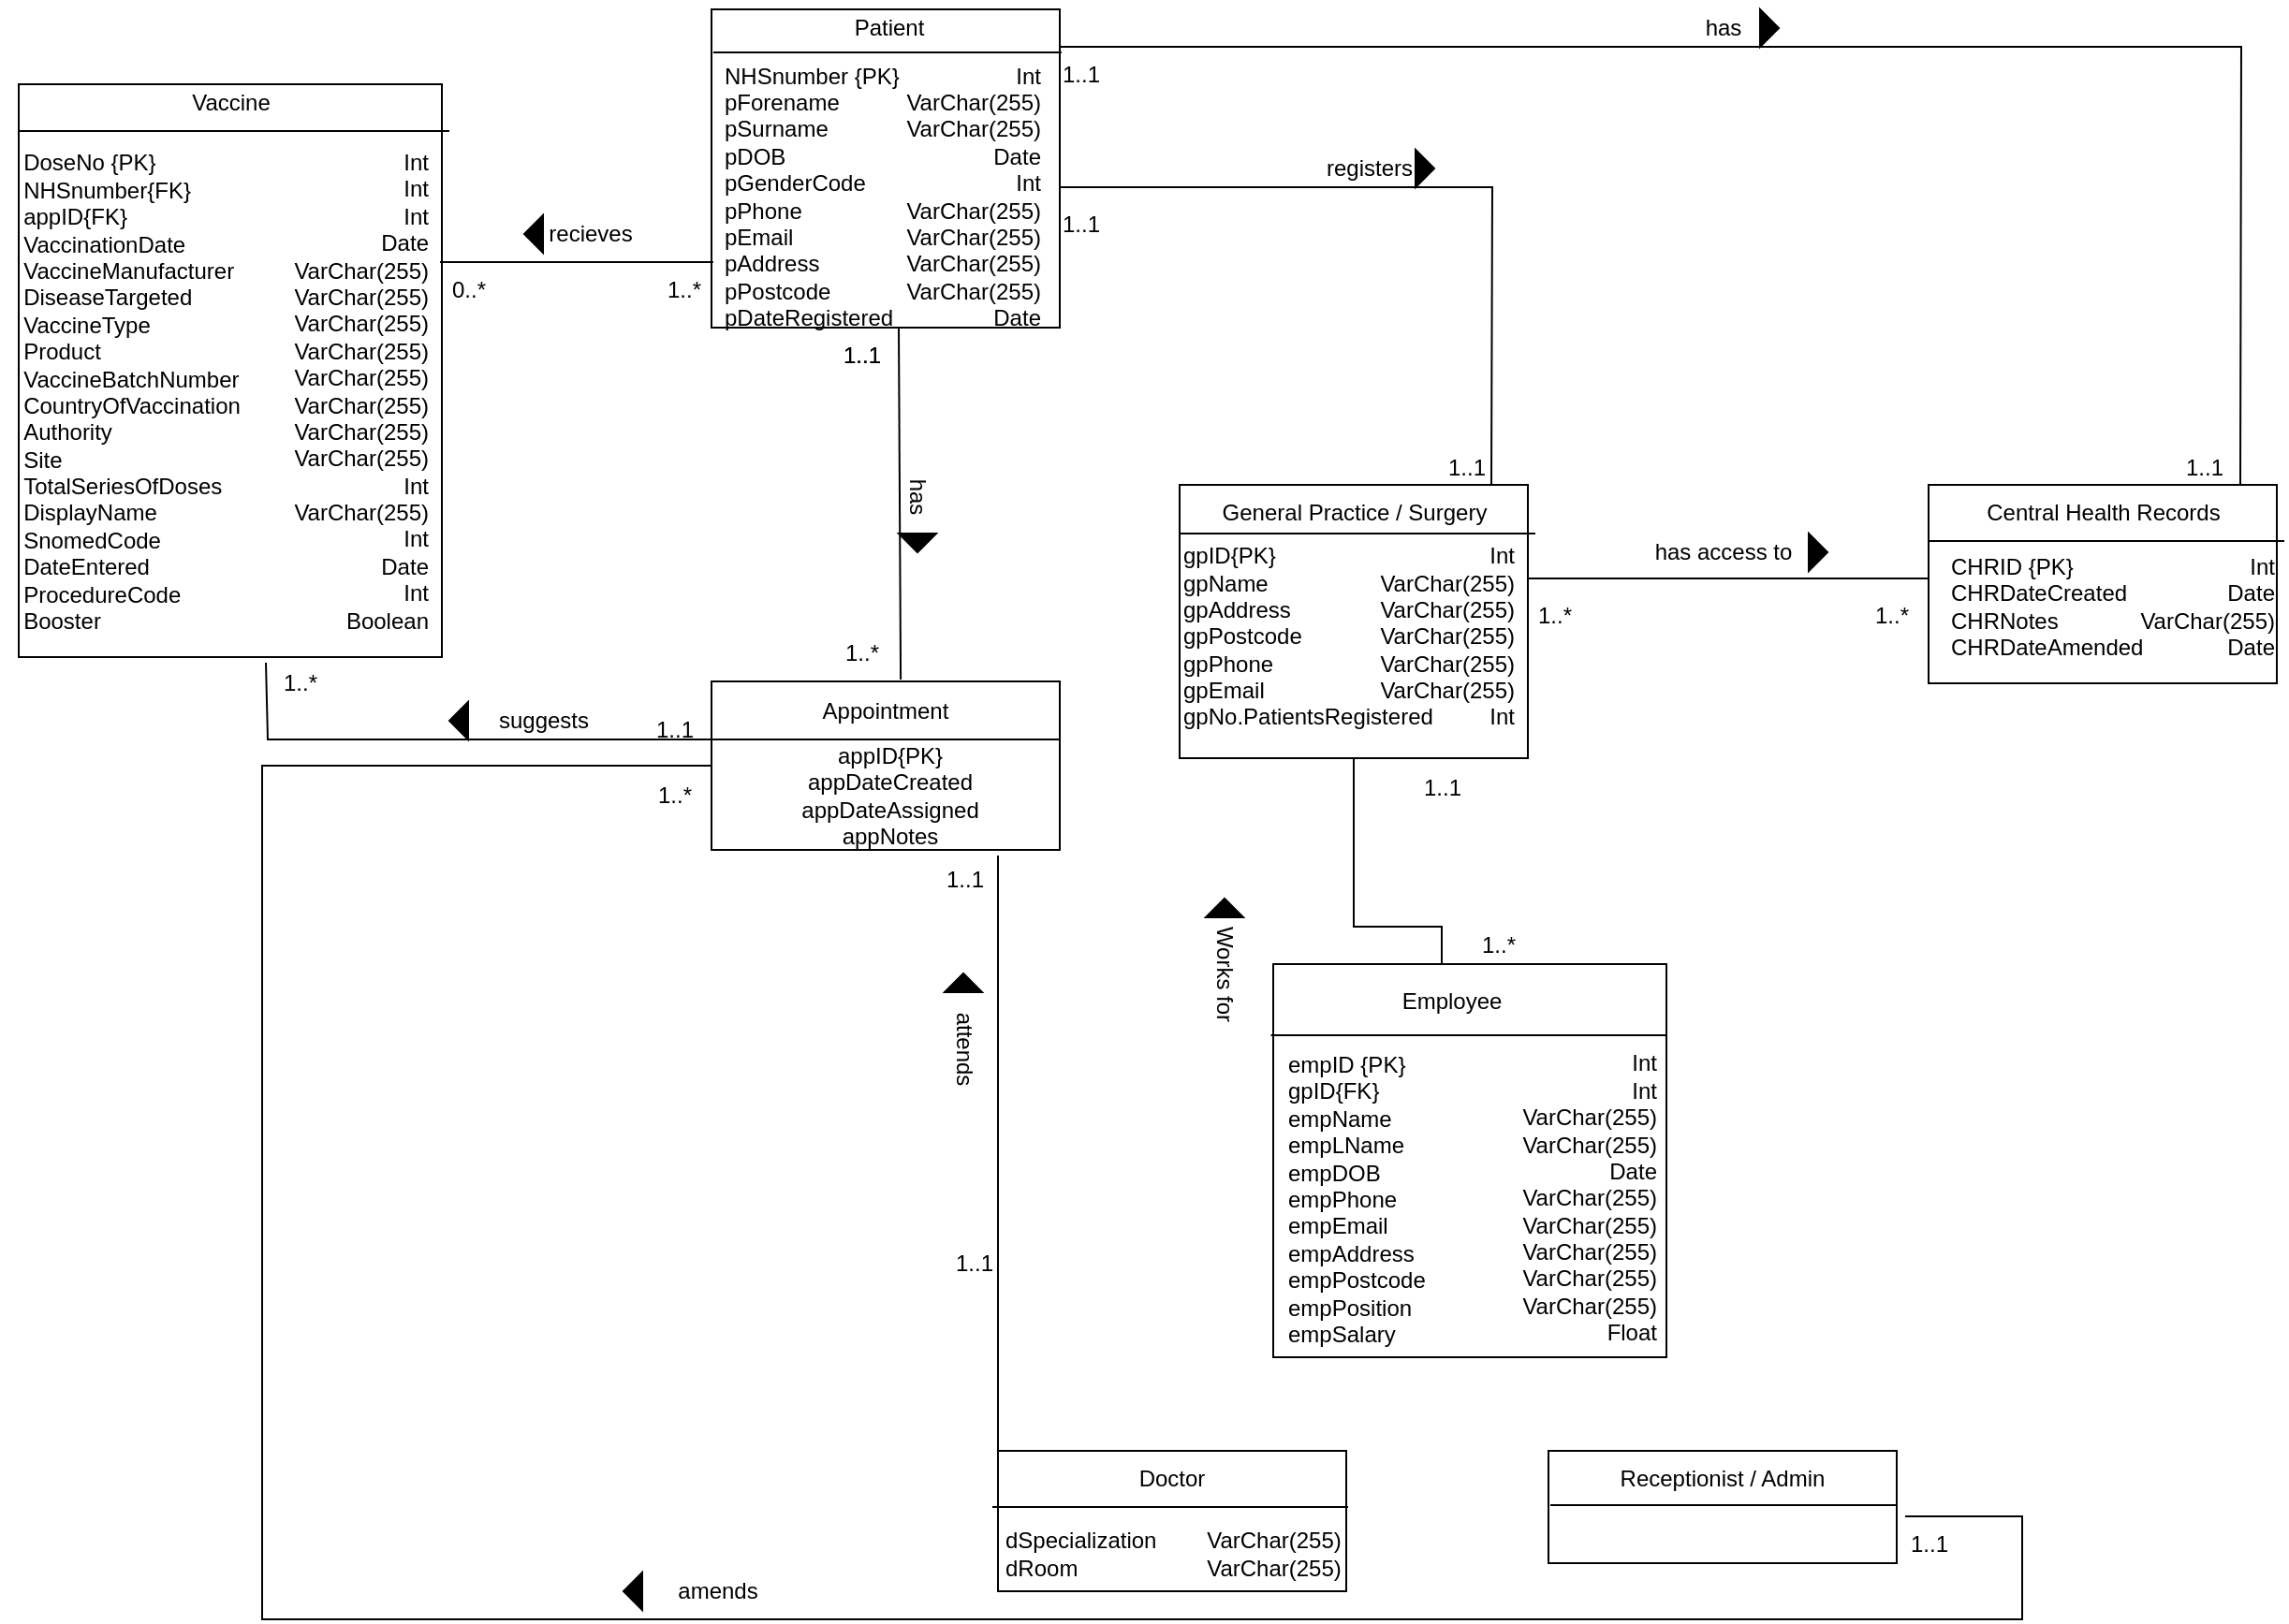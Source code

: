 <mxfile version="20.8.20" type="github">
  <diagram name="Page-1" id="qYfQutPJ-sFfz8ikCnP6">
    <mxGraphModel dx="1507" dy="745" grid="1" gridSize="10" guides="1" tooltips="1" connect="1" arrows="1" fold="1" page="1" pageScale="1" pageWidth="827" pageHeight="1169" math="0" shadow="0">
      <root>
        <mxCell id="0" />
        <mxCell id="1" parent="0" />
        <mxCell id="fiyiwOHagAMcbI06cj-v-1" value="" style="rounded=0;whiteSpace=wrap;html=1;" vertex="1" parent="1">
          <mxGeometry x="390" y="324" width="186" height="146" as="geometry" />
        </mxCell>
        <mxCell id="fiyiwOHagAMcbI06cj-v-2" value="" style="endArrow=none;html=1;rounded=0;" edge="1" parent="1">
          <mxGeometry width="50" height="50" relative="1" as="geometry">
            <mxPoint x="390" y="350" as="sourcePoint" />
            <mxPoint x="580" y="350" as="targetPoint" />
          </mxGeometry>
        </mxCell>
        <mxCell id="fiyiwOHagAMcbI06cj-v-3" value="General Practice / Surgery" style="text;html=1;strokeColor=none;fillColor=none;align=center;verticalAlign=middle;whiteSpace=wrap;rounded=0;" vertex="1" parent="1">
          <mxGeometry x="409.5" y="324" width="147" height="30" as="geometry" />
        </mxCell>
        <mxCell id="fiyiwOHagAMcbI06cj-v-4" value="" style="rounded=0;whiteSpace=wrap;html=1;" vertex="1" parent="1">
          <mxGeometry x="790" y="324" width="186" height="106" as="geometry" />
        </mxCell>
        <mxCell id="fiyiwOHagAMcbI06cj-v-5" value="" style="endArrow=none;html=1;rounded=0;" edge="1" parent="1">
          <mxGeometry width="50" height="50" relative="1" as="geometry">
            <mxPoint x="790" y="354" as="sourcePoint" />
            <mxPoint x="980" y="354" as="targetPoint" />
          </mxGeometry>
        </mxCell>
        <mxCell id="fiyiwOHagAMcbI06cj-v-6" value="Central Health Records" style="text;html=1;strokeColor=none;fillColor=none;align=center;verticalAlign=middle;whiteSpace=wrap;rounded=0;" vertex="1" parent="1">
          <mxGeometry x="809.5" y="324" width="147" height="30" as="geometry" />
        </mxCell>
        <mxCell id="fiyiwOHagAMcbI06cj-v-7" value="" style="rounded=0;whiteSpace=wrap;html=1;" vertex="1" parent="1">
          <mxGeometry x="140" y="70" width="186" height="170" as="geometry" />
        </mxCell>
        <mxCell id="fiyiwOHagAMcbI06cj-v-8" value="" style="endArrow=none;html=1;rounded=0;entryX=1.005;entryY=0.135;entryDx=0;entryDy=0;entryPerimeter=0;exitX=0.005;exitY=0.135;exitDx=0;exitDy=0;exitPerimeter=0;" edge="1" parent="1" source="fiyiwOHagAMcbI06cj-v-7" target="fiyiwOHagAMcbI06cj-v-7">
          <mxGeometry width="50" height="50" relative="1" as="geometry">
            <mxPoint x="140" y="180" as="sourcePoint" />
            <mxPoint x="190" y="130" as="targetPoint" />
          </mxGeometry>
        </mxCell>
        <mxCell id="fiyiwOHagAMcbI06cj-v-9" value="Patient" style="text;html=1;strokeColor=none;fillColor=none;align=center;verticalAlign=middle;whiteSpace=wrap;rounded=0;" vertex="1" parent="1">
          <mxGeometry x="175" y="65" width="120" height="30" as="geometry" />
        </mxCell>
        <mxCell id="fiyiwOHagAMcbI06cj-v-10" value="" style="rounded=0;whiteSpace=wrap;html=1;" vertex="1" parent="1">
          <mxGeometry x="293" y="840" width="186" height="75" as="geometry" />
        </mxCell>
        <mxCell id="fiyiwOHagAMcbI06cj-v-11" value="" style="endArrow=none;html=1;rounded=0;" edge="1" parent="1">
          <mxGeometry width="50" height="50" relative="1" as="geometry">
            <mxPoint x="290" y="870" as="sourcePoint" />
            <mxPoint x="480" y="870" as="targetPoint" />
          </mxGeometry>
        </mxCell>
        <mxCell id="fiyiwOHagAMcbI06cj-v-12" value="Doctor" style="text;html=1;strokeColor=none;fillColor=none;align=center;verticalAlign=middle;whiteSpace=wrap;rounded=0;" vertex="1" parent="1">
          <mxGeometry x="326" y="840" width="120" height="30" as="geometry" />
        </mxCell>
        <mxCell id="fiyiwOHagAMcbI06cj-v-13" value="" style="rounded=0;whiteSpace=wrap;html=1;" vertex="1" parent="1">
          <mxGeometry x="587" y="840" width="186" height="60" as="geometry" />
        </mxCell>
        <mxCell id="fiyiwOHagAMcbI06cj-v-14" value="" style="endArrow=none;html=1;rounded=0;" edge="1" parent="1">
          <mxGeometry width="50" height="50" relative="1" as="geometry">
            <mxPoint x="588" y="869" as="sourcePoint" />
            <mxPoint x="773" y="869" as="targetPoint" />
          </mxGeometry>
        </mxCell>
        <mxCell id="fiyiwOHagAMcbI06cj-v-15" value="Receptionist / Admin" style="text;html=1;strokeColor=none;fillColor=none;align=center;verticalAlign=middle;whiteSpace=wrap;rounded=0;" vertex="1" parent="1">
          <mxGeometry x="620" y="840" width="120" height="30" as="geometry" />
        </mxCell>
        <mxCell id="fiyiwOHagAMcbI06cj-v-16" value="" style="rounded=0;whiteSpace=wrap;html=1;" vertex="1" parent="1">
          <mxGeometry x="140" y="429" width="186" height="90" as="geometry" />
        </mxCell>
        <mxCell id="fiyiwOHagAMcbI06cj-v-17" value="" style="endArrow=none;html=1;rounded=0;entryX=1;entryY=0.344;entryDx=0;entryDy=0;entryPerimeter=0;" edge="1" parent="1" target="fiyiwOHagAMcbI06cj-v-16">
          <mxGeometry width="50" height="50" relative="1" as="geometry">
            <mxPoint x="140" y="460" as="sourcePoint" />
            <mxPoint x="190" y="410" as="targetPoint" />
          </mxGeometry>
        </mxCell>
        <mxCell id="fiyiwOHagAMcbI06cj-v-18" value="Appointment" style="text;html=1;strokeColor=none;fillColor=none;align=center;verticalAlign=middle;whiteSpace=wrap;rounded=0;" vertex="1" parent="1">
          <mxGeometry x="173" y="430" width="120" height="30" as="geometry" />
        </mxCell>
        <mxCell id="fiyiwOHagAMcbI06cj-v-19" value="" style="endArrow=none;html=1;rounded=0;endFill=0;" edge="1" parent="1">
          <mxGeometry width="50" height="50" relative="1" as="geometry">
            <mxPoint x="576" y="374" as="sourcePoint" />
            <mxPoint x="790" y="374" as="targetPoint" />
          </mxGeometry>
        </mxCell>
        <mxCell id="fiyiwOHagAMcbI06cj-v-20" value="has access to" style="text;html=1;align=center;verticalAlign=middle;resizable=0;points=[];autosize=1;strokeColor=none;fillColor=none;" vertex="1" parent="1">
          <mxGeometry x="630" y="345" width="100" height="30" as="geometry" />
        </mxCell>
        <mxCell id="fiyiwOHagAMcbI06cj-v-21" value="1..*" style="text;html=1;align=center;verticalAlign=middle;resizable=0;points=[];autosize=1;strokeColor=none;fillColor=none;" vertex="1" parent="1">
          <mxGeometry x="570" y="379" width="40" height="30" as="geometry" />
        </mxCell>
        <mxCell id="fiyiwOHagAMcbI06cj-v-22" value="1..*" style="text;html=1;align=center;verticalAlign=middle;resizable=0;points=[];autosize=1;strokeColor=none;fillColor=none;" vertex="1" parent="1">
          <mxGeometry x="750" y="379" width="40" height="30" as="geometry" />
        </mxCell>
        <mxCell id="fiyiwOHagAMcbI06cj-v-23" value="" style="endArrow=none;html=1;rounded=0;entryX=0.567;entryY=-0.067;entryDx=0;entryDy=0;entryPerimeter=0;endFill=0;" edge="1" parent="1" target="fiyiwOHagAMcbI06cj-v-18">
          <mxGeometry width="50" height="50" relative="1" as="geometry">
            <mxPoint x="240" y="240" as="sourcePoint" />
            <mxPoint x="290" y="190" as="targetPoint" />
          </mxGeometry>
        </mxCell>
        <mxCell id="fiyiwOHagAMcbI06cj-v-24" value="1..*" style="text;html=1;align=center;verticalAlign=middle;resizable=0;points=[];autosize=1;strokeColor=none;fillColor=none;" vertex="1" parent="1">
          <mxGeometry x="200" y="399" width="40" height="30" as="geometry" />
        </mxCell>
        <mxCell id="fiyiwOHagAMcbI06cj-v-25" value="1..1" style="text;html=1;align=center;verticalAlign=middle;resizable=0;points=[];autosize=1;strokeColor=none;fillColor=none;" vertex="1" parent="1">
          <mxGeometry x="200" y="240" width="40" height="30" as="geometry" />
        </mxCell>
        <mxCell id="fiyiwOHagAMcbI06cj-v-27" value="Works for" style="text;html=1;align=center;verticalAlign=middle;resizable=0;points=[];autosize=1;strokeColor=none;fillColor=none;rotation=90;" vertex="1" parent="1">
          <mxGeometry x="374" y="570" width="80" height="30" as="geometry" />
        </mxCell>
        <mxCell id="fiyiwOHagAMcbI06cj-v-32" value="1..1" style="text;html=1;align=center;verticalAlign=middle;resizable=0;points=[];autosize=1;strokeColor=none;fillColor=none;" vertex="1" parent="1">
          <mxGeometry x="510" y="471" width="40" height="30" as="geometry" />
        </mxCell>
        <mxCell id="fiyiwOHagAMcbI06cj-v-35" value="" style="endArrow=none;html=1;rounded=0;entryX=0;entryY=0.5;entryDx=0;entryDy=0;endFill=0;exitX=0.2;exitY=0;exitDx=0;exitDy=0;exitPerimeter=0;" edge="1" parent="1" source="fiyiwOHagAMcbI06cj-v-37" target="fiyiwOHagAMcbI06cj-v-16">
          <mxGeometry width="50" height="50" relative="1" as="geometry">
            <mxPoint x="769" y="827" as="sourcePoint" />
            <mxPoint x="819" y="777" as="targetPoint" />
            <Array as="points">
              <mxPoint x="840" y="875" />
              <mxPoint x="840" y="930" />
              <mxPoint x="-100" y="930" />
              <mxPoint x="-100" y="474" />
            </Array>
          </mxGeometry>
        </mxCell>
        <mxCell id="fiyiwOHagAMcbI06cj-v-36" value="1..*" style="text;html=1;align=center;verticalAlign=middle;resizable=0;points=[];autosize=1;strokeColor=none;fillColor=none;" vertex="1" parent="1">
          <mxGeometry x="100" y="475" width="40" height="30" as="geometry" />
        </mxCell>
        <mxCell id="fiyiwOHagAMcbI06cj-v-37" value="1..1" style="text;html=1;align=center;verticalAlign=middle;resizable=0;points=[];autosize=1;strokeColor=none;fillColor=none;" vertex="1" parent="1">
          <mxGeometry x="769.5" y="875" width="40" height="30" as="geometry" />
        </mxCell>
        <mxCell id="fiyiwOHagAMcbI06cj-v-38" value="amends" style="text;html=1;align=center;verticalAlign=middle;resizable=0;points=[];autosize=1;strokeColor=none;fillColor=none;" vertex="1" parent="1">
          <mxGeometry x="108" y="900" width="70" height="30" as="geometry" />
        </mxCell>
        <mxCell id="fiyiwOHagAMcbI06cj-v-39" value="" style="endArrow=none;html=1;rounded=0;exitX=0;exitY=0;exitDx=0;exitDy=0;entryX=0.95;entryY=0.067;entryDx=0;entryDy=0;entryPerimeter=0;endFill=0;" edge="1" parent="1" source="fiyiwOHagAMcbI06cj-v-10" target="fiyiwOHagAMcbI06cj-v-41">
          <mxGeometry width="50" height="50" relative="1" as="geometry">
            <mxPoint x="310" y="630" as="sourcePoint" />
            <mxPoint x="360" y="580" as="targetPoint" />
          </mxGeometry>
        </mxCell>
        <mxCell id="fiyiwOHagAMcbI06cj-v-40" value="attends" style="text;html=1;align=center;verticalAlign=middle;resizable=0;points=[];autosize=1;strokeColor=none;fillColor=none;rotation=90;" vertex="1" parent="1">
          <mxGeometry x="245" y="610" width="60" height="30" as="geometry" />
        </mxCell>
        <mxCell id="fiyiwOHagAMcbI06cj-v-41" value="1..1" style="text;html=1;align=center;verticalAlign=middle;resizable=0;points=[];autosize=1;strokeColor=none;fillColor=none;" vertex="1" parent="1">
          <mxGeometry x="255" y="520" width="40" height="30" as="geometry" />
        </mxCell>
        <mxCell id="fiyiwOHagAMcbI06cj-v-42" value="1..1" style="text;html=1;align=center;verticalAlign=middle;resizable=0;points=[];autosize=1;strokeColor=none;fillColor=none;" vertex="1" parent="1">
          <mxGeometry x="260" y="725" width="40" height="30" as="geometry" />
        </mxCell>
        <mxCell id="fiyiwOHagAMcbI06cj-v-43" value="" style="triangle;whiteSpace=wrap;html=1;rotation=-90;fillColor=#000000;" vertex="1" parent="1">
          <mxGeometry x="269.5" y="580" width="10" height="20" as="geometry" />
        </mxCell>
        <mxCell id="fiyiwOHagAMcbI06cj-v-44" value="" style="triangle;whiteSpace=wrap;html=1;rotation=-180;fillColor=#000000;" vertex="1" parent="1">
          <mxGeometry x="93" y="905" width="10" height="20" as="geometry" />
        </mxCell>
        <mxCell id="fiyiwOHagAMcbI06cj-v-45" value="" style="triangle;whiteSpace=wrap;html=1;rotation=-90;fillColor=#000000;" vertex="1" parent="1">
          <mxGeometry x="409" y="540" width="10" height="20" as="geometry" />
        </mxCell>
        <mxCell id="fiyiwOHagAMcbI06cj-v-47" value="" style="triangle;whiteSpace=wrap;html=1;rotation=0;fillColor=#000000;" vertex="1" parent="1">
          <mxGeometry x="726" y="350" width="10" height="20" as="geometry" />
        </mxCell>
        <mxCell id="fiyiwOHagAMcbI06cj-v-48" value="1..1" style="text;html=1;align=center;verticalAlign=middle;resizable=0;points=[];autosize=1;strokeColor=none;fillColor=none;" vertex="1" parent="1">
          <mxGeometry x="316.5" y="90" width="40" height="30" as="geometry" />
        </mxCell>
        <mxCell id="fiyiwOHagAMcbI06cj-v-49" value="1..1" style="text;html=1;align=center;verticalAlign=middle;resizable=0;points=[];autosize=1;strokeColor=none;fillColor=none;" vertex="1" parent="1">
          <mxGeometry x="916.5" y="300" width="40" height="30" as="geometry" />
        </mxCell>
        <mxCell id="fiyiwOHagAMcbI06cj-v-50" value="&lt;div&gt;NHSnumber {PK}&lt;/div&gt;&lt;div&gt;pForename&lt;/div&gt;&lt;div&gt;pSurname&lt;/div&gt;&lt;div&gt;pDOB&lt;br&gt;&lt;/div&gt;&lt;div&gt;pGenderCode&lt;br style=&quot;border-color: var(--border-color);&quot;&gt;&lt;/div&gt;&lt;div&gt;pPhone&lt;br&gt;pEmail&lt;br&gt;pAddress&lt;/div&gt;&lt;div&gt;pPostcode&lt;/div&gt;&lt;div&gt;pDateRegistered&lt;br&gt;&lt;/div&gt;" style="text;html=1;strokeColor=none;fillColor=none;align=left;verticalAlign=middle;whiteSpace=wrap;rounded=0;" vertex="1" parent="1">
          <mxGeometry x="145" y="135" width="100" height="70" as="geometry" />
        </mxCell>
        <mxCell id="fiyiwOHagAMcbI06cj-v-51" value="&lt;div&gt;CHRID {PK}&lt;/div&gt;&lt;div&gt;CHRDateCreated&lt;/div&gt;CHRNotes&lt;br&gt;CHRDateAmended" style="text;html=1;align=left;verticalAlign=middle;resizable=0;points=[];autosize=1;strokeColor=none;fillColor=none;" vertex="1" parent="1">
          <mxGeometry x="800" y="354" width="130" height="70" as="geometry" />
        </mxCell>
        <mxCell id="fiyiwOHagAMcbI06cj-v-54" value="&lt;div&gt;appID{PK}&lt;/div&gt;&lt;div&gt;appDateCreated&lt;br&gt;appDateAssigned&lt;/div&gt;&lt;div&gt;appNotes&lt;br&gt;&lt;/div&gt;" style="text;html=1;align=center;verticalAlign=middle;resizable=0;points=[];autosize=1;strokeColor=none;fillColor=none;" vertex="1" parent="1">
          <mxGeometry x="175" y="455" width="120" height="70" as="geometry" />
        </mxCell>
        <mxCell id="fiyiwOHagAMcbI06cj-v-55" value="&lt;div&gt;gpID{PK}&lt;/div&gt;&lt;div&gt;gpName&lt;/div&gt;&lt;div&gt;gpAddress&lt;/div&gt;&lt;div&gt;gpPostcode&lt;/div&gt;&lt;div&gt;gpPhone&lt;/div&gt;&lt;div&gt;gpEmail&lt;/div&gt;&lt;div&gt;gpNo.PatientsRegistered&lt;br&gt;&lt;/div&gt;" style="text;html=1;align=left;verticalAlign=middle;resizable=0;points=[];autosize=1;strokeColor=none;fillColor=none;" vertex="1" parent="1">
          <mxGeometry x="390" y="350" width="160" height="110" as="geometry" />
        </mxCell>
        <mxCell id="fiyiwOHagAMcbI06cj-v-56" value="1..1" style="text;html=1;align=center;verticalAlign=middle;resizable=0;points=[];autosize=1;strokeColor=none;fillColor=none;" vertex="1" parent="1">
          <mxGeometry x="200" y="240" width="40" height="30" as="geometry" />
        </mxCell>
        <mxCell id="fiyiwOHagAMcbI06cj-v-57" value="has" style="text;html=1;align=center;verticalAlign=middle;resizable=0;points=[];autosize=1;strokeColor=none;fillColor=none;rotation=90;" vertex="1" parent="1">
          <mxGeometry x="230" y="315" width="40" height="30" as="geometry" />
        </mxCell>
        <mxCell id="fiyiwOHagAMcbI06cj-v-58" value="&lt;br&gt;" style="text;html=1;align=center;verticalAlign=middle;resizable=0;points=[];autosize=1;strokeColor=none;fillColor=none;" vertex="1" parent="1">
          <mxGeometry x="163" y="250" width="20" height="30" as="geometry" />
        </mxCell>
        <mxCell id="fiyiwOHagAMcbI06cj-v-59" value="" style="triangle;whiteSpace=wrap;html=1;rotation=90;fillColor=#000000;" vertex="1" parent="1">
          <mxGeometry x="245" y="345" width="10" height="20" as="geometry" />
        </mxCell>
        <mxCell id="fiyiwOHagAMcbI06cj-v-60" value="registers" style="text;html=1;align=center;verticalAlign=middle;resizable=0;points=[];autosize=1;strokeColor=none;fillColor=none;" vertex="1" parent="1">
          <mxGeometry x="456" y="140" width="70" height="30" as="geometry" />
        </mxCell>
        <mxCell id="fiyiwOHagAMcbI06cj-v-61" value="" style="triangle;whiteSpace=wrap;html=1;rotation=0;fillColor=#000000;" vertex="1" parent="1">
          <mxGeometry x="516" y="145" width="10" height="20" as="geometry" />
        </mxCell>
        <mxCell id="fiyiwOHagAMcbI06cj-v-62" value="1..1" style="text;html=1;align=center;verticalAlign=middle;resizable=0;points=[];autosize=1;strokeColor=none;fillColor=none;" vertex="1" parent="1">
          <mxGeometry x="316.5" y="170" width="40" height="30" as="geometry" />
        </mxCell>
        <mxCell id="fiyiwOHagAMcbI06cj-v-63" value="1..1" style="text;html=1;align=center;verticalAlign=middle;resizable=0;points=[];autosize=1;strokeColor=none;fillColor=none;" vertex="1" parent="1">
          <mxGeometry x="523" y="300" width="40" height="30" as="geometry" />
        </mxCell>
        <mxCell id="fiyiwOHagAMcbI06cj-v-64" value="" style="endArrow=none;html=1;rounded=0;entryX=1;entryY=0;entryDx=0;entryDy=0;" edge="1" parent="1" target="fiyiwOHagAMcbI06cj-v-3">
          <mxGeometry width="50" height="50" relative="1" as="geometry">
            <mxPoint x="326" y="165" as="sourcePoint" />
            <mxPoint x="376" y="115" as="targetPoint" />
            <Array as="points">
              <mxPoint x="557" y="165" />
            </Array>
          </mxGeometry>
        </mxCell>
        <mxCell id="fiyiwOHagAMcbI06cj-v-65" value="" style="endArrow=none;html=1;rounded=0;entryX=1;entryY=0;entryDx=0;entryDy=0;" edge="1" parent="1" target="fiyiwOHagAMcbI06cj-v-6">
          <mxGeometry width="50" height="50" relative="1" as="geometry">
            <mxPoint x="326" y="90" as="sourcePoint" />
            <mxPoint x="376" y="50" as="targetPoint" />
            <Array as="points">
              <mxPoint x="957" y="90" />
            </Array>
          </mxGeometry>
        </mxCell>
        <mxCell id="fiyiwOHagAMcbI06cj-v-66" value="has" style="text;html=1;align=center;verticalAlign=middle;resizable=0;points=[];autosize=1;strokeColor=none;fillColor=none;" vertex="1" parent="1">
          <mxGeometry x="660" y="65" width="40" height="30" as="geometry" />
        </mxCell>
        <mxCell id="fiyiwOHagAMcbI06cj-v-67" value="" style="triangle;whiteSpace=wrap;html=1;rotation=0;fillColor=#000000;" vertex="1" parent="1">
          <mxGeometry x="700" y="70" width="10" height="20" as="geometry" />
        </mxCell>
        <mxCell id="fiyiwOHagAMcbI06cj-v-68" value="" style="rounded=0;whiteSpace=wrap;html=1;" vertex="1" parent="1">
          <mxGeometry x="-230" y="110" width="226" height="306" as="geometry" />
        </mxCell>
        <mxCell id="fiyiwOHagAMcbI06cj-v-69" value="" style="endArrow=none;html=1;rounded=0;" edge="1" parent="1">
          <mxGeometry width="50" height="50" relative="1" as="geometry">
            <mxPoint x="-230" y="135" as="sourcePoint" />
            <mxPoint y="135" as="targetPoint" />
          </mxGeometry>
        </mxCell>
        <mxCell id="fiyiwOHagAMcbI06cj-v-70" value="Vaccine" style="text;html=1;strokeColor=none;fillColor=none;align=center;verticalAlign=middle;whiteSpace=wrap;rounded=0;" vertex="1" parent="1">
          <mxGeometry x="-190.5" y="105" width="147" height="30" as="geometry" />
        </mxCell>
        <mxCell id="fiyiwOHagAMcbI06cj-v-71" value="&lt;div&gt;&lt;span style=&quot;background-color: initial;&quot;&gt;&lt;br&gt;&lt;/span&gt;&lt;/div&gt;&lt;div align=&quot;left&quot;&gt;&lt;span style=&quot;background-color: initial;&quot;&gt;&lt;br&gt;&lt;/span&gt;&lt;/div&gt;&lt;div align=&quot;left&quot;&gt;&lt;span style=&quot;background-color: initial;&quot;&gt;DoseNo {PK}&amp;nbsp;&amp;nbsp;&amp;nbsp;&amp;nbsp; &lt;br&gt;&lt;/span&gt;&lt;/div&gt;&lt;div align=&quot;left&quot;&gt;&lt;span style=&quot;background-color: initial;&quot;&gt;NHSnumber{FK}&lt;/span&gt;&lt;/div&gt;&lt;div align=&quot;left&quot;&gt;&lt;span style=&quot;background-color: initial;&quot;&gt;appID{FK}&lt;br&gt;&lt;/span&gt;&lt;/div&gt;&lt;div align=&quot;left&quot;&gt;&lt;span style=&quot;background-color: initial;&quot;&gt;VaccinationDate&lt;/span&gt;&lt;br&gt;&lt;/div&gt;&lt;div align=&quot;left&quot;&gt;&lt;span style=&quot;background-color: initial;&quot;&gt;VaccineManufacturer&lt;/span&gt;&lt;/div&gt;&lt;div align=&quot;left&quot;&gt;&lt;span style=&quot;background-color: initial;&quot;&gt;DiseaseTargeted&lt;/span&gt;&lt;/div&gt;&lt;div align=&quot;left&quot;&gt;&lt;span style=&quot;background-color: initial;&quot;&gt;VaccineType&lt;/span&gt;&lt;/div&gt;&lt;div align=&quot;left&quot;&gt;&lt;span style=&quot;background-color: initial;&quot;&gt;Product&amp;nbsp;&lt;/span&gt;&lt;/div&gt;&lt;div align=&quot;left&quot;&gt;&lt;span style=&quot;background-color: initial;&quot;&gt;VaccineBatchNumber&lt;/span&gt;&lt;/div&gt;&lt;div align=&quot;left&quot;&gt;&lt;span style=&quot;background-color: initial;&quot;&gt;CountryOfVaccination&lt;/span&gt;&lt;/div&gt;&lt;div align=&quot;left&quot;&gt;&lt;span style=&quot;background-color: initial;&quot;&gt;Authority&lt;/span&gt;&lt;/div&gt;&lt;div align=&quot;left&quot;&gt;&lt;span style=&quot;background-color: initial;&quot;&gt;Site&lt;/span&gt;&lt;/div&gt;&lt;div align=&quot;left&quot;&gt;&lt;span style=&quot;background-color: initial;&quot;&gt;TotalSeriesOfDoses&lt;/span&gt;&lt;/div&gt;&lt;div align=&quot;left&quot;&gt;&lt;span style=&quot;background-color: initial;&quot;&gt;DisplayName&lt;/span&gt;&lt;/div&gt;&lt;div align=&quot;left&quot;&gt;&lt;span style=&quot;background-color: initial;&quot;&gt;SnomedCode&lt;/span&gt;&lt;/div&gt;&lt;div align=&quot;left&quot;&gt;&lt;span style=&quot;background-color: initial;&quot;&gt;DateEntered&lt;/span&gt;&lt;/div&gt;&lt;div align=&quot;left&quot;&gt;&lt;span style=&quot;background-color: initial;&quot;&gt;ProcedureCode&lt;/span&gt;&lt;/div&gt;&lt;div align=&quot;left&quot;&gt;&lt;span style=&quot;background-color: initial;&quot;&gt;Booster&lt;/span&gt;&lt;/div&gt;" style="text;html=1;align=center;verticalAlign=middle;resizable=0;points=[];autosize=1;strokeColor=none;fillColor=none;" vertex="1" parent="1">
          <mxGeometry x="-240" y="110" width="140" height="300" as="geometry" />
        </mxCell>
        <mxCell id="fiyiwOHagAMcbI06cj-v-72" value="" style="endArrow=none;html=1;rounded=0;exitX=0.05;exitY=0.133;exitDx=0;exitDy=0;entryX=0;entryY=0.344;entryDx=0;entryDy=0;entryPerimeter=0;exitPerimeter=0;" edge="1" parent="1" source="fiyiwOHagAMcbI06cj-v-73" target="fiyiwOHagAMcbI06cj-v-16">
          <mxGeometry width="50" height="50" relative="1" as="geometry">
            <mxPoint x="20" y="250" as="sourcePoint" />
            <mxPoint x="70" y="200" as="targetPoint" />
            <Array as="points">
              <mxPoint x="-97" y="460" />
            </Array>
          </mxGeometry>
        </mxCell>
        <mxCell id="fiyiwOHagAMcbI06cj-v-73" value="1..*" style="text;html=1;align=center;verticalAlign=middle;resizable=0;points=[];autosize=1;strokeColor=none;fillColor=none;" vertex="1" parent="1">
          <mxGeometry x="-100" y="415" width="40" height="30" as="geometry" />
        </mxCell>
        <mxCell id="fiyiwOHagAMcbI06cj-v-74" value="1..1" style="text;html=1;align=center;verticalAlign=middle;resizable=0;points=[];autosize=1;strokeColor=none;fillColor=none;" vertex="1" parent="1">
          <mxGeometry x="100" y="440" width="40" height="30" as="geometry" />
        </mxCell>
        <mxCell id="fiyiwOHagAMcbI06cj-v-75" value="suggests" style="text;html=1;align=center;verticalAlign=middle;resizable=0;points=[];autosize=1;strokeColor=none;fillColor=none;" vertex="1" parent="1">
          <mxGeometry x="10" y="435" width="80" height="30" as="geometry" />
        </mxCell>
        <mxCell id="fiyiwOHagAMcbI06cj-v-76" value="" style="triangle;whiteSpace=wrap;html=1;rotation=-180;fillColor=#000000;" vertex="1" parent="1">
          <mxGeometry y="440" width="10" height="20" as="geometry" />
        </mxCell>
        <mxCell id="fiyiwOHagAMcbI06cj-v-77" value="" style="endArrow=none;html=1;rounded=0;entryX=0.005;entryY=0.794;entryDx=0;entryDy=0;entryPerimeter=0;" edge="1" parent="1" target="fiyiwOHagAMcbI06cj-v-7">
          <mxGeometry width="50" height="50" relative="1" as="geometry">
            <mxPoint x="-5" y="205" as="sourcePoint" />
            <mxPoint x="45" y="155" as="targetPoint" />
          </mxGeometry>
        </mxCell>
        <mxCell id="fiyiwOHagAMcbI06cj-v-78" value="recieves" style="text;html=1;align=center;verticalAlign=middle;resizable=0;points=[];autosize=1;strokeColor=none;fillColor=none;" vertex="1" parent="1">
          <mxGeometry x="40" y="175" width="70" height="30" as="geometry" />
        </mxCell>
        <mxCell id="fiyiwOHagAMcbI06cj-v-79" value="" style="triangle;whiteSpace=wrap;html=1;rotation=-180;fillColor=#000000;" vertex="1" parent="1">
          <mxGeometry x="40" y="180" width="10" height="20" as="geometry" />
        </mxCell>
        <mxCell id="fiyiwOHagAMcbI06cj-v-80" value="0..*" style="text;html=1;align=center;verticalAlign=middle;resizable=0;points=[];autosize=1;strokeColor=none;fillColor=none;" vertex="1" parent="1">
          <mxGeometry x="-10" y="205" width="40" height="30" as="geometry" />
        </mxCell>
        <mxCell id="fiyiwOHagAMcbI06cj-v-81" value="1..*" style="text;html=1;align=center;verticalAlign=middle;resizable=0;points=[];autosize=1;strokeColor=none;fillColor=none;" vertex="1" parent="1">
          <mxGeometry x="105" y="205" width="40" height="30" as="geometry" />
        </mxCell>
        <mxCell id="fiyiwOHagAMcbI06cj-v-82" value="&lt;div align=&quot;right&quot;&gt;Int&lt;/div&gt;&lt;div align=&quot;right&quot;&gt;Int&lt;/div&gt;&lt;div align=&quot;right&quot;&gt;Int&lt;/div&gt;&lt;div align=&quot;right&quot;&gt;Date&lt;/div&gt;&lt;div align=&quot;right&quot;&gt;VarChar(255)&lt;/div&gt;&lt;div align=&quot;right&quot;&gt;VarChar(255)&lt;/div&gt;&lt;div align=&quot;right&quot;&gt;VarChar(255)&lt;/div&gt;&lt;div align=&quot;right&quot;&gt;VarChar(255)&lt;/div&gt;&lt;div align=&quot;right&quot;&gt;VarChar(255)&lt;/div&gt;&lt;div align=&quot;right&quot;&gt;VarChar(255)&lt;/div&gt;&lt;div align=&quot;right&quot;&gt;VarChar(255)&lt;/div&gt;&lt;div align=&quot;right&quot;&gt;VarChar(255)&lt;/div&gt;&lt;div align=&quot;right&quot;&gt;Int&lt;/div&gt;&lt;div align=&quot;right&quot;&gt;VarChar(255)&lt;/div&gt;&lt;div align=&quot;right&quot;&gt;Int&lt;/div&gt;&lt;div align=&quot;right&quot;&gt;Date&lt;/div&gt;&lt;div align=&quot;right&quot;&gt;Int&lt;/div&gt;&lt;div align=&quot;right&quot;&gt;Boolean&lt;br&gt;&lt;/div&gt;" style="text;html=1;align=right;verticalAlign=middle;resizable=0;points=[];autosize=1;strokeColor=none;fillColor=none;" vertex="1" parent="1">
          <mxGeometry x="-110" y="139" width="100" height="270" as="geometry" />
        </mxCell>
        <mxCell id="fiyiwOHagAMcbI06cj-v-84" value="&lt;div&gt;Int&lt;/div&gt;&lt;div&gt;VarChar(255)&lt;/div&gt;&lt;div&gt;VarChar(255)&lt;/div&gt;&lt;div&gt;Date&lt;/div&gt;&lt;div&gt;Int&lt;/div&gt;&lt;div&gt;VarChar(255)&lt;/div&gt;&lt;div&gt;VarChar(255)&lt;/div&gt;&lt;div&gt;VarChar(255)&lt;/div&gt;&lt;div&gt;VarChar(255)&lt;/div&gt;&lt;div&gt;Date&lt;br&gt;&lt;/div&gt;" style="text;html=1;align=right;verticalAlign=middle;resizable=0;points=[];autosize=1;strokeColor=none;fillColor=none;" vertex="1" parent="1">
          <mxGeometry x="216.5" y="90" width="100" height="160" as="geometry" />
        </mxCell>
        <mxCell id="fiyiwOHagAMcbI06cj-v-85" value="&lt;div align=&quot;right&quot;&gt;Int&lt;/div&gt;&lt;div align=&quot;right&quot;&gt;Date&lt;/div&gt;&lt;div align=&quot;right&quot;&gt;VarChar(255)&lt;/div&gt;&lt;div align=&quot;right&quot;&gt;Date&lt;br&gt;&lt;/div&gt;" style="text;html=1;align=right;verticalAlign=middle;resizable=0;points=[];autosize=1;strokeColor=none;fillColor=none;" vertex="1" parent="1">
          <mxGeometry x="876" y="354" width="100" height="70" as="geometry" />
        </mxCell>
        <mxCell id="fiyiwOHagAMcbI06cj-v-86" value="&lt;div align=&quot;right&quot;&gt;Int&lt;/div&gt;&lt;div align=&quot;right&quot;&gt;VarChar(255)&lt;/div&gt;&lt;div align=&quot;right&quot;&gt;VarChar(255)&lt;/div&gt;&lt;div align=&quot;right&quot;&gt;VarChar(255)&lt;/div&gt;&lt;div align=&quot;right&quot;&gt;VarChar(255)&lt;/div&gt;&lt;div align=&quot;right&quot;&gt;VarChar(255)&lt;/div&gt;&lt;div align=&quot;right&quot;&gt;Int&lt;br&gt;&lt;/div&gt;" style="text;html=1;align=right;verticalAlign=middle;resizable=0;points=[];autosize=1;strokeColor=none;fillColor=none;" vertex="1" parent="1">
          <mxGeometry x="470" y="350" width="100" height="110" as="geometry" />
        </mxCell>
        <mxCell id="fiyiwOHagAMcbI06cj-v-87" value="" style="endArrow=none;html=1;rounded=0;entryX=0.5;entryY=1;entryDx=0;entryDy=0;" edge="1" parent="1" target="fiyiwOHagAMcbI06cj-v-1">
          <mxGeometry width="50" height="50" relative="1" as="geometry">
            <mxPoint x="530" y="640" as="sourcePoint" />
            <mxPoint x="560" y="660" as="targetPoint" />
            <Array as="points">
              <mxPoint x="530" y="560" />
              <mxPoint x="483" y="560" />
            </Array>
          </mxGeometry>
        </mxCell>
        <mxCell id="fiyiwOHagAMcbI06cj-v-88" value="" style="whiteSpace=wrap;html=1;aspect=fixed;verticalAlign=bottom;" vertex="1" parent="1">
          <mxGeometry x="440" y="580" width="210" height="210" as="geometry" />
        </mxCell>
        <mxCell id="fiyiwOHagAMcbI06cj-v-89" value="Employee" style="text;html=1;align=center;verticalAlign=middle;resizable=0;points=[];autosize=1;strokeColor=none;fillColor=none;" vertex="1" parent="1">
          <mxGeometry x="495" y="585" width="80" height="30" as="geometry" />
        </mxCell>
        <mxCell id="fiyiwOHagAMcbI06cj-v-90" value="" style="endArrow=none;html=1;rounded=0;exitX=-0.006;exitY=0.181;exitDx=0;exitDy=0;exitPerimeter=0;entryX=1;entryY=0.181;entryDx=0;entryDy=0;entryPerimeter=0;" edge="1" parent="1" source="fiyiwOHagAMcbI06cj-v-88" target="fiyiwOHagAMcbI06cj-v-88">
          <mxGeometry width="50" height="50" relative="1" as="geometry">
            <mxPoint x="510" y="710" as="sourcePoint" />
            <mxPoint x="560" y="660" as="targetPoint" />
          </mxGeometry>
        </mxCell>
        <mxCell id="fiyiwOHagAMcbI06cj-v-52" value="&lt;div align=&quot;left&quot;&gt;empID {PK}&lt;/div&gt;&lt;div align=&quot;left&quot;&gt;gpID{FK}&lt;br&gt;&lt;/div&gt;&lt;div align=&quot;left&quot;&gt;empName&lt;/div&gt;&lt;div align=&quot;left&quot;&gt;empLName&lt;/div&gt;&lt;div align=&quot;left&quot;&gt;empDOB&lt;/div&gt;&lt;div align=&quot;left&quot;&gt;empPhone&lt;/div&gt;&lt;div align=&quot;left&quot;&gt;empEmail&lt;/div&gt;&lt;div align=&quot;left&quot;&gt;empAddress&lt;/div&gt;&lt;div align=&quot;left&quot;&gt;empPostcode&lt;/div&gt;&lt;div align=&quot;left&quot;&gt;empPosition&lt;br&gt;empSalary&lt;br&gt;&lt;/div&gt;" style="text;html=1;align=left;verticalAlign=top;resizable=0;points=[];autosize=1;strokeColor=none;fillColor=none;" vertex="1" parent="1">
          <mxGeometry x="446" y="620" width="100" height="170" as="geometry" />
        </mxCell>
        <mxCell id="fiyiwOHagAMcbI06cj-v-91" value="&lt;div align=&quot;left&quot;&gt;dSpecialization&lt;/div&gt;&lt;div align=&quot;left&quot;&gt;dRoom&lt;br&gt;&lt;/div&gt;" style="text;html=1;align=left;verticalAlign=middle;resizable=0;points=[];autosize=1;strokeColor=none;fillColor=none;" vertex="1" parent="1">
          <mxGeometry x="295" y="875" width="110" height="40" as="geometry" />
        </mxCell>
        <mxCell id="fiyiwOHagAMcbI06cj-v-92" value="&lt;div align=&quot;right&quot;&gt;Int&lt;/div&gt;&lt;div align=&quot;right&quot;&gt;Int&lt;/div&gt;&lt;div align=&quot;right&quot;&gt;VarChar(255)&lt;/div&gt;&lt;div align=&quot;right&quot;&gt;VarChar(255)&lt;/div&gt;&lt;div align=&quot;right&quot;&gt;Date&lt;/div&gt;&lt;div align=&quot;right&quot;&gt;VarChar(255)&lt;/div&gt;&lt;div align=&quot;right&quot;&gt;VarChar(255)&lt;/div&gt;&lt;div align=&quot;right&quot;&gt;VarChar(255)&lt;/div&gt;&lt;div align=&quot;right&quot;&gt;VarChar(255)&lt;/div&gt;&lt;div align=&quot;right&quot;&gt;VarChar(255)&lt;/div&gt;&lt;div align=&quot;right&quot;&gt;Float&lt;br&gt;&lt;/div&gt;" style="text;html=1;align=right;verticalAlign=middle;resizable=0;points=[];autosize=1;strokeColor=none;fillColor=none;" vertex="1" parent="1">
          <mxGeometry x="546" y="620" width="100" height="170" as="geometry" />
        </mxCell>
        <mxCell id="fiyiwOHagAMcbI06cj-v-93" value="1..*" style="text;html=1;align=center;verticalAlign=middle;resizable=0;points=[];autosize=1;strokeColor=none;fillColor=none;" vertex="1" parent="1">
          <mxGeometry x="540" y="555" width="40" height="30" as="geometry" />
        </mxCell>
        <mxCell id="fiyiwOHagAMcbI06cj-v-94" value="&lt;div&gt;VarChar(255)&lt;/div&gt;&lt;div&gt;VarChar(255)&lt;/div&gt;" style="text;html=1;align=center;verticalAlign=middle;resizable=0;points=[];autosize=1;strokeColor=none;fillColor=none;" vertex="1" parent="1">
          <mxGeometry x="390" y="875" width="100" height="40" as="geometry" />
        </mxCell>
      </root>
    </mxGraphModel>
  </diagram>
</mxfile>
